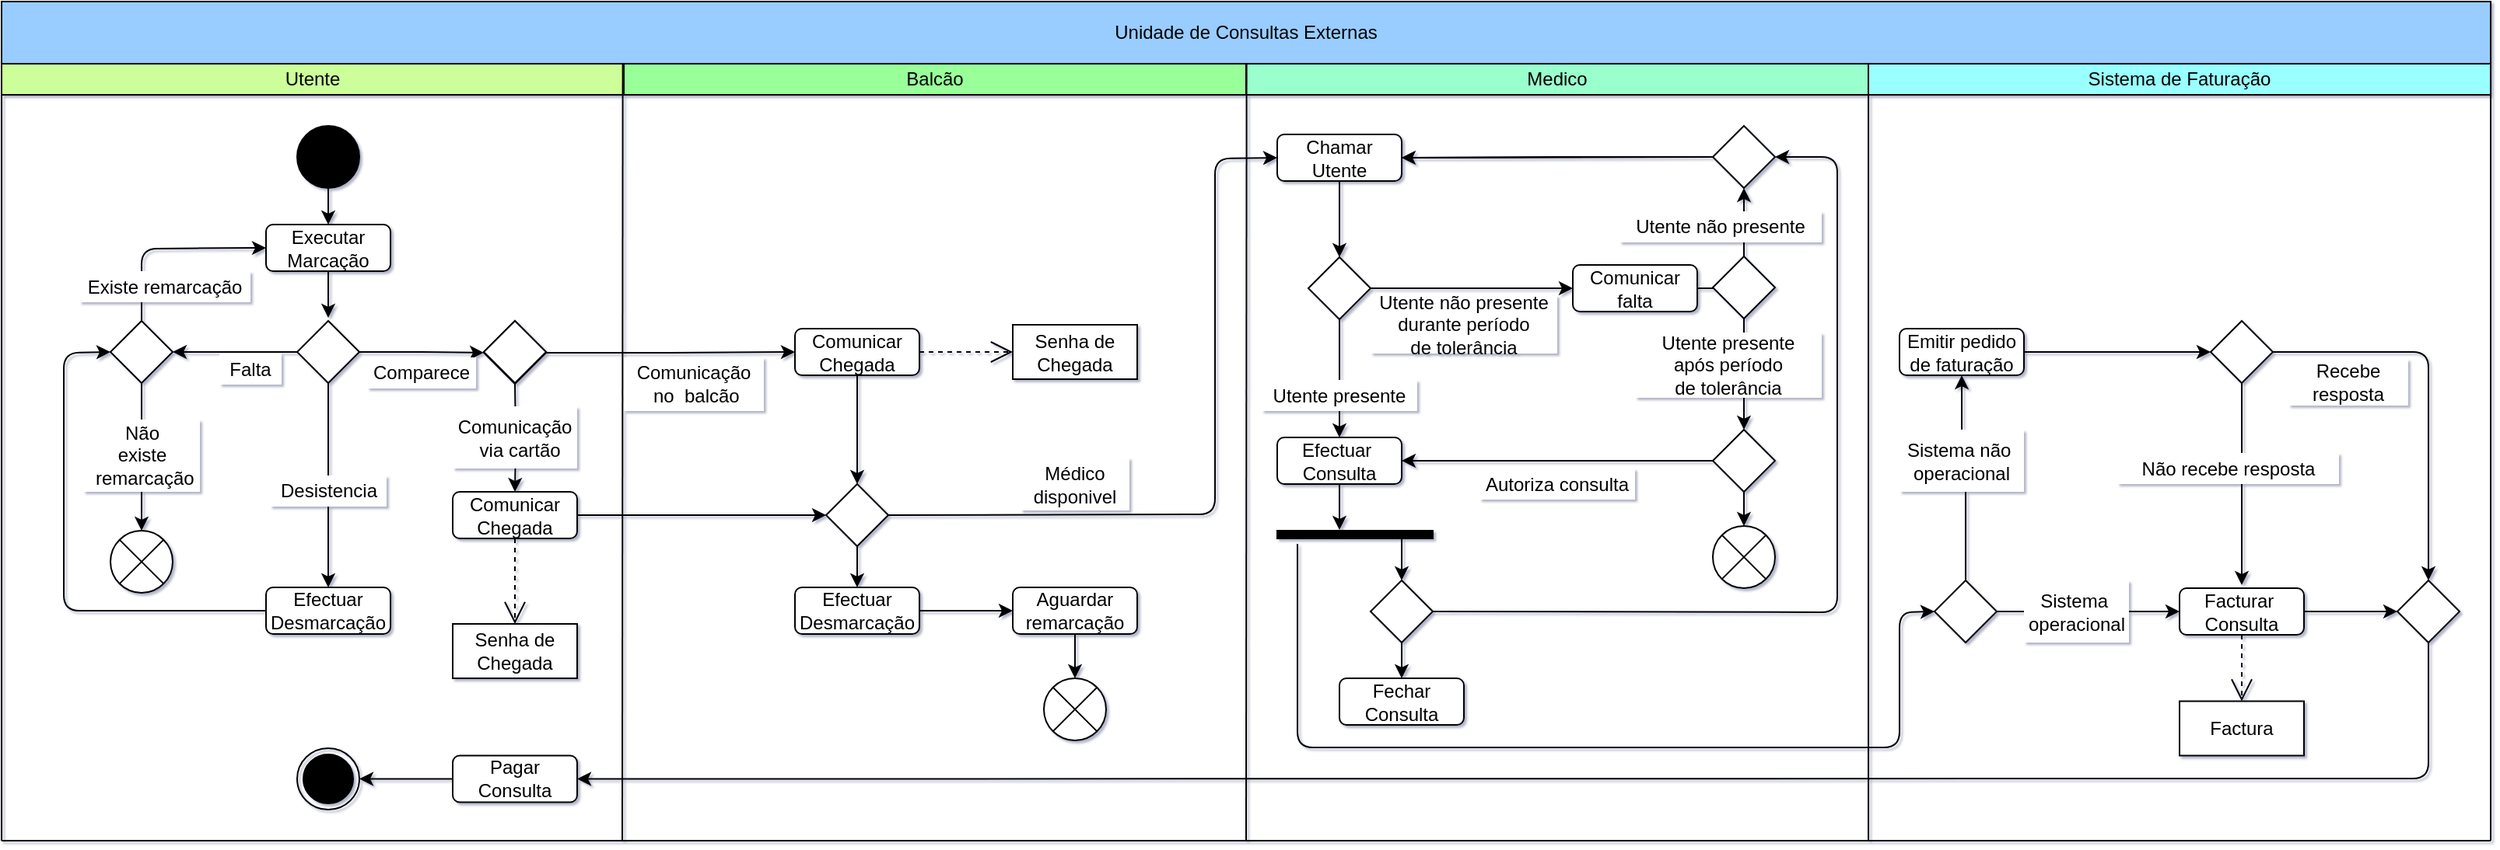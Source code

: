 <mxfile version="14.2.5" type="device"><diagram id="YFGlAYK9PAXo96AUDGe2" name="Page-1"><mxGraphModel dx="852" dy="368" grid="1" gridSize="10" guides="1" tooltips="1" connect="1" arrows="1" fold="1" page="1" pageScale="1" pageWidth="850" pageHeight="1100" background="none" math="0" shadow="1"><root><mxCell id="0"/><mxCell id="1" parent="0"/><mxCell id="7psXk7r1a1WP9reYpq1i-3" value="Utente" style="rounded=0;whiteSpace=wrap;html=1;fillColor=#CCFF99;" parent="1" vertex="1"><mxGeometry y="40" width="400" height="20" as="geometry"/></mxCell><mxCell id="7psXk7r1a1WP9reYpq1i-20" style="edgeStyle=orthogonalEdgeStyle;rounded=0;orthogonalLoop=1;jettySize=auto;html=1;exitX=0.75;exitY=0;exitDx=0;exitDy=0;entryX=0.278;entryY=1.317;entryDx=0;entryDy=0;entryPerimeter=0;" parent="1" source="7psXk7r1a1WP9reYpq1i-4" target="7psXk7r1a1WP9reYpq1i-12" edge="1"><mxGeometry relative="1" as="geometry"/></mxCell><mxCell id="7psXk7r1a1WP9reYpq1i-4" value="Balcão" style="rounded=0;whiteSpace=wrap;html=1;fillColor=#99FF99;" parent="1" vertex="1"><mxGeometry x="400" y="40" width="400" height="20" as="geometry"/></mxCell><mxCell id="7psXk7r1a1WP9reYpq1i-5" value="Medico" style="rounded=0;whiteSpace=wrap;html=1;fillColor=#99FFCC;" parent="1" vertex="1"><mxGeometry x="800" y="40" width="400" height="20" as="geometry"/></mxCell><mxCell id="7psXk7r1a1WP9reYpq1i-6" value="Sistema de Faturação" style="rounded=0;whiteSpace=wrap;html=1;fillColor=#99FFFF;" parent="1" vertex="1"><mxGeometry x="1200" y="40" width="400" height="20" as="geometry"/></mxCell><mxCell id="7psXk7r1a1WP9reYpq1i-8" value="" style="endArrow=none;html=1;entryX=0;entryY=1;entryDx=0;entryDy=0;" parent="1" edge="1"><mxGeometry width="50" height="50" relative="1" as="geometry"><mxPoint x="800" y="540" as="sourcePoint"/><mxPoint x="800.33" as="targetPoint"/></mxGeometry></mxCell><mxCell id="7psXk7r1a1WP9reYpq1i-9" value="" style="endArrow=none;html=1;entryX=0;entryY=1;entryDx=0;entryDy=0;" parent="1" edge="1"><mxGeometry width="50" height="50" relative="1" as="geometry"><mxPoint x="1200" y="540" as="sourcePoint"/><mxPoint x="1200.0" y="40" as="targetPoint"/></mxGeometry></mxCell><mxCell id="7psXk7r1a1WP9reYpq1i-10" value="" style="endArrow=none;html=1;entryX=0;entryY=1;entryDx=0;entryDy=0;" parent="1" edge="1"><mxGeometry width="50" height="50" relative="1" as="geometry"><mxPoint x="399" y="540" as="sourcePoint"/><mxPoint x="399.33" as="targetPoint"/></mxGeometry></mxCell><mxCell id="7psXk7r1a1WP9reYpq1i-14" value="" style="edgeStyle=orthogonalEdgeStyle;rounded=0;orthogonalLoop=1;jettySize=auto;html=1;" parent="1" source="7psXk7r1a1WP9reYpq1i-11" target="7psXk7r1a1WP9reYpq1i-13" edge="1"><mxGeometry relative="1" as="geometry"/></mxCell><mxCell id="7psXk7r1a1WP9reYpq1i-11" value="" style="ellipse;whiteSpace=wrap;html=1;aspect=fixed;fillColor=#000000;" parent="1" vertex="1"><mxGeometry x="190" y="80" width="40" height="40" as="geometry"/></mxCell><mxCell id="7psXk7r1a1WP9reYpq1i-12" value="Unidade de Consultas Externas" style="rounded=0;whiteSpace=wrap;html=1;fillColor=#99CCFF;" parent="1" vertex="1"><mxGeometry width="1600" height="40" as="geometry"/></mxCell><mxCell id="7psXk7r1a1WP9reYpq1i-17" value="" style="edgeStyle=orthogonalEdgeStyle;rounded=0;orthogonalLoop=1;jettySize=auto;html=1;" parent="1" source="7psXk7r1a1WP9reYpq1i-13" edge="1"><mxGeometry relative="1" as="geometry"><mxPoint x="210" y="203.5" as="targetPoint"/></mxGeometry></mxCell><mxCell id="7psXk7r1a1WP9reYpq1i-13" value="Executar&lt;br&gt;Marcação" style="rounded=1;whiteSpace=wrap;html=1;fillColor=#FFFFFF;" parent="1" vertex="1"><mxGeometry x="170" y="143.5" width="80" height="30" as="geometry"/></mxCell><mxCell id="7psXk7r1a1WP9reYpq1i-23" value="Falta" style="text;html=1;strokeColor=none;align=center;verticalAlign=middle;whiteSpace=wrap;rounded=0;fillColor=#ffffff;" parent="1" vertex="1"><mxGeometry x="140" y="226.5" width="40" height="20" as="geometry"/></mxCell><mxCell id="bw2T76rMl5xnwU-B3HPx-11" style="edgeStyle=orthogonalEdgeStyle;rounded=0;orthogonalLoop=1;jettySize=auto;html=1;" parent="1" target="bw2T76rMl5xnwU-B3HPx-8" edge="1"><mxGeometry relative="1" as="geometry"><mxPoint x="330" y="246" as="sourcePoint"/></mxGeometry></mxCell><mxCell id="i6Hd0tmlhIieTVs5hyZg-39" style="edgeStyle=orthogonalEdgeStyle;rounded=0;orthogonalLoop=1;jettySize=auto;html=1;entryX=0;entryY=0.5;entryDx=0;entryDy=0;" parent="1" source="QU0b9puTm_9dcZXzaJtI-25" target="bw2T76rMl5xnwU-B3HPx-7" edge="1"><mxGeometry relative="1" as="geometry"/></mxCell><mxCell id="QU0b9puTm_9dcZXzaJtI-35" style="edgeStyle=orthogonalEdgeStyle;rounded=0;orthogonalLoop=1;jettySize=auto;html=1;entryX=0.5;entryY=0;entryDx=0;entryDy=0;" parent="1" source="bw2T76rMl5xnwU-B3HPx-1" target="QU0b9puTm_9dcZXzaJtI-34" edge="1"><mxGeometry relative="1" as="geometry"/></mxCell><mxCell id="WntsYGZFU1OqalbPke3Q-11" style="edgeStyle=orthogonalEdgeStyle;rounded=0;orthogonalLoop=1;jettySize=auto;html=1;entryX=1;entryY=0.5;entryDx=0;entryDy=0;" parent="1" source="bw2T76rMl5xnwU-B3HPx-1" target="7psXk7r1a1WP9reYpq1i-18" edge="1"><mxGeometry relative="1" as="geometry"/></mxCell><mxCell id="bw2T76rMl5xnwU-B3HPx-1" value="" style="rhombus;whiteSpace=wrap;html=1;fillColor=#FFFFFF;" parent="1" vertex="1"><mxGeometry x="190" y="205.5" width="40" height="40" as="geometry"/></mxCell><mxCell id="i6Hd0tmlhIieTVs5hyZg-34" style="edgeStyle=orthogonalEdgeStyle;rounded=0;orthogonalLoop=1;jettySize=auto;html=1;entryX=0.5;entryY=0;entryDx=0;entryDy=0;" parent="1" source="bw2T76rMl5xnwU-B3HPx-7" target="bw2T76rMl5xnwU-B3HPx-24" edge="1"><mxGeometry relative="1" as="geometry"/></mxCell><mxCell id="bw2T76rMl5xnwU-B3HPx-7" value="Comunicar&lt;br&gt;Chegada" style="rounded=1;whiteSpace=wrap;html=1;fillColor=#FFFFFF;" parent="1" vertex="1"><mxGeometry x="510" y="210.5" width="80" height="30" as="geometry"/></mxCell><mxCell id="i6Hd0tmlhIieTVs5hyZg-33" style="edgeStyle=orthogonalEdgeStyle;rounded=0;orthogonalLoop=1;jettySize=auto;html=1;entryX=0;entryY=0.5;entryDx=0;entryDy=0;" parent="1" source="bw2T76rMl5xnwU-B3HPx-8" target="bw2T76rMl5xnwU-B3HPx-24" edge="1"><mxGeometry relative="1" as="geometry"/></mxCell><mxCell id="bw2T76rMl5xnwU-B3HPx-8" value="Comunicar&lt;br&gt;Chegada" style="rounded=1;whiteSpace=wrap;html=1;fillColor=#FFFFFF;" parent="1" vertex="1"><mxGeometry x="290" y="315.5" width="80" height="30" as="geometry"/></mxCell><mxCell id="bw2T76rMl5xnwU-B3HPx-18" value="Senha de&lt;br&gt;Chegada" style="rounded=0;whiteSpace=wrap;html=1;fillColor=#ffffff;" parent="1" vertex="1"><mxGeometry x="650" y="208" width="80" height="35" as="geometry"/></mxCell><mxCell id="bw2T76rMl5xnwU-B3HPx-19" value="Senha de&lt;br&gt;Chegada" style="rounded=0;whiteSpace=wrap;html=1;fillColor=#ffffff;" parent="1" vertex="1"><mxGeometry x="290" y="400.5" width="80" height="35" as="geometry"/></mxCell><mxCell id="bw2T76rMl5xnwU-B3HPx-22" value="" style="endArrow=open;dashed=1;endFill=0;endSize=12;html=1;exitX=1;exitY=0.5;exitDx=0;exitDy=0;entryX=0;entryY=0.5;entryDx=0;entryDy=0;" parent="1" source="bw2T76rMl5xnwU-B3HPx-7" target="bw2T76rMl5xnwU-B3HPx-18" edge="1"><mxGeometry width="160" relative="1" as="geometry"><mxPoint x="760" y="218" as="sourcePoint"/><mxPoint x="820" y="218" as="targetPoint"/></mxGeometry></mxCell><mxCell id="bw2T76rMl5xnwU-B3HPx-23" value="" style="endArrow=open;dashed=1;endFill=0;endSize=12;html=1;entryX=0.5;entryY=0;entryDx=0;entryDy=0;exitX=0.5;exitY=1;exitDx=0;exitDy=0;" parent="1" source="bw2T76rMl5xnwU-B3HPx-8" target="bw2T76rMl5xnwU-B3HPx-19" edge="1"><mxGeometry width="160" relative="1" as="geometry"><mxPoint x="329.33" y="366" as="sourcePoint"/><mxPoint x="330" y="426" as="targetPoint"/></mxGeometry></mxCell><mxCell id="Lz3ovv9bOEIOUKitzomn-1" style="edgeStyle=orthogonalEdgeStyle;rounded=0;orthogonalLoop=1;jettySize=auto;html=1;entryX=0.5;entryY=0;entryDx=0;entryDy=0;" parent="1" source="bw2T76rMl5xnwU-B3HPx-24" target="QU0b9puTm_9dcZXzaJtI-44" edge="1"><mxGeometry relative="1" as="geometry"/></mxCell><mxCell id="bw2T76rMl5xnwU-B3HPx-24" value="" style="rhombus;whiteSpace=wrap;html=1;fillColor=#FFFFFF;" parent="1" vertex="1"><mxGeometry x="530" y="310.5" width="40" height="40" as="geometry"/></mxCell><mxCell id="i6Hd0tmlhIieTVs5hyZg-29" style="edgeStyle=orthogonalEdgeStyle;rounded=0;orthogonalLoop=1;jettySize=auto;html=1;entryX=0.5;entryY=0;entryDx=0;entryDy=0;" parent="1" source="bw2T76rMl5xnwU-B3HPx-27" target="bw2T76rMl5xnwU-B3HPx-45" edge="1"><mxGeometry relative="1" as="geometry"/></mxCell><mxCell id="bw2T76rMl5xnwU-B3HPx-27" value="Chamar&lt;br&gt;Utente" style="rounded=1;whiteSpace=wrap;html=1;fillColor=#FFFFFF;" parent="1" vertex="1"><mxGeometry x="820" y="85.5" width="80" height="30" as="geometry"/></mxCell><mxCell id="i6Hd0tmlhIieTVs5hyZg-30" style="edgeStyle=orthogonalEdgeStyle;rounded=0;orthogonalLoop=1;jettySize=auto;html=1;entryX=0.5;entryY=0;entryDx=0;entryDy=0;" parent="1" source="bw2T76rMl5xnwU-B3HPx-29" target="bw2T76rMl5xnwU-B3HPx-35" edge="1"><mxGeometry relative="1" as="geometry"><mxPoint x="865" y="420.5" as="targetPoint"/></mxGeometry></mxCell><mxCell id="bw2T76rMl5xnwU-B3HPx-29" value="" style="rhombus;whiteSpace=wrap;html=1;fillColor=#FFFFFF;" parent="1" vertex="1"><mxGeometry x="880" y="372.5" width="40" height="40" as="geometry"/></mxCell><mxCell id="bw2T76rMl5xnwU-B3HPx-35" value="Fechar&lt;br&gt;Consulta" style="rounded=1;whiteSpace=wrap;html=1;fillColor=#FFFFFF;" parent="1" vertex="1"><mxGeometry x="860" y="435.5" width="80" height="30" as="geometry"/></mxCell><mxCell id="bw2T76rMl5xnwU-B3HPx-41" value="" style="endArrow=classic;html=1;entryX=1;entryY=0.5;entryDx=0;entryDy=0;" parent="1" source="i6Hd0tmlhIieTVs5hyZg-3" target="bw2T76rMl5xnwU-B3HPx-27" edge="1"><mxGeometry width="50" height="50" relative="1" as="geometry"><mxPoint x="1130" y="215" as="sourcePoint"/><mxPoint x="340" y="175" as="targetPoint"/><Array as="points"/></mxGeometry></mxCell><mxCell id="i6Hd0tmlhIieTVs5hyZg-6" style="edgeStyle=orthogonalEdgeStyle;rounded=0;orthogonalLoop=1;jettySize=auto;html=1;entryX=0.5;entryY=0;entryDx=0;entryDy=0;" parent="1" source="bw2T76rMl5xnwU-B3HPx-45" target="i6Hd0tmlhIieTVs5hyZg-1" edge="1"><mxGeometry relative="1" as="geometry"/></mxCell><mxCell id="i6Hd0tmlhIieTVs5hyZg-36" style="edgeStyle=orthogonalEdgeStyle;rounded=0;orthogonalLoop=1;jettySize=auto;html=1;entryX=0;entryY=0.5;entryDx=0;entryDy=0;" parent="1" source="bw2T76rMl5xnwU-B3HPx-45" target="bw2T76rMl5xnwU-B3HPx-62" edge="1"><mxGeometry relative="1" as="geometry"/></mxCell><mxCell id="bw2T76rMl5xnwU-B3HPx-45" value="" style="rhombus;whiteSpace=wrap;html=1;fillColor=#FFFFFF;" parent="1" vertex="1"><mxGeometry x="840" y="164.5" width="40" height="40" as="geometry"/></mxCell><mxCell id="bw2T76rMl5xnwU-B3HPx-61" value="Utente não presente&lt;br&gt;durante período&lt;br&gt;de tolerância" style="text;html=1;strokeColor=none;align=center;verticalAlign=middle;whiteSpace=wrap;rounded=0;fillColor=#ffffff;" parent="1" vertex="1"><mxGeometry x="880" y="189" width="120" height="37.5" as="geometry"/></mxCell><mxCell id="bw2T76rMl5xnwU-B3HPx-67" style="edgeStyle=orthogonalEdgeStyle;rounded=0;orthogonalLoop=1;jettySize=auto;html=1;entryX=1;entryY=0.5;entryDx=0;entryDy=0;endArrow=open;endFill=0;" parent="1" source="i6Hd0tmlhIieTVs5hyZg-3" target="bw2T76rMl5xnwU-B3HPx-27" edge="1"><mxGeometry relative="1" as="geometry"><Array as="points"/></mxGeometry></mxCell><mxCell id="i6Hd0tmlhIieTVs5hyZg-22" style="edgeStyle=orthogonalEdgeStyle;rounded=0;orthogonalLoop=1;jettySize=auto;html=1;entryX=0;entryY=0.5;entryDx=0;entryDy=0;" parent="1" source="bw2T76rMl5xnwU-B3HPx-62" target="i6Hd0tmlhIieTVs5hyZg-21" edge="1"><mxGeometry relative="1" as="geometry"/></mxCell><mxCell id="bw2T76rMl5xnwU-B3HPx-62" value="Comunicar&lt;br&gt;falta" style="rounded=1;whiteSpace=wrap;html=1;fillColor=#FFFFFF;" parent="1" vertex="1"><mxGeometry x="1010" y="169.5" width="80" height="30" as="geometry"/></mxCell><mxCell id="bw2T76rMl5xnwU-B3HPx-48" value="Utente presente" style="text;html=1;strokeColor=none;align=center;verticalAlign=middle;whiteSpace=wrap;rounded=0;fillColor=#ffffff;" parent="1" vertex="1"><mxGeometry x="810" y="243.5" width="100" height="20" as="geometry"/></mxCell><mxCell id="i6Hd0tmlhIieTVs5hyZg-31" style="edgeStyle=orthogonalEdgeStyle;rounded=0;orthogonalLoop=1;jettySize=auto;html=1;entryX=0.4;entryY=-0.1;entryDx=0;entryDy=0;entryPerimeter=0;" parent="1" source="i6Hd0tmlhIieTVs5hyZg-1" target="QU0b9puTm_9dcZXzaJtI-67" edge="1"><mxGeometry relative="1" as="geometry"><mxPoint x="860" y="327.5" as="targetPoint"/></mxGeometry></mxCell><mxCell id="i6Hd0tmlhIieTVs5hyZg-1" value="Efectuar&amp;nbsp;&lt;br&gt;Consulta" style="rounded=1;whiteSpace=wrap;html=1;fillColor=#FFFFFF;" parent="1" vertex="1"><mxGeometry x="820" y="280.5" width="80" height="30" as="geometry"/></mxCell><mxCell id="i6Hd0tmlhIieTVs5hyZg-3" value="" style="rhombus;whiteSpace=wrap;html=1;fillColor=#FFFFFF;" parent="1" vertex="1"><mxGeometry x="1100" y="80" width="40" height="40" as="geometry"/></mxCell><mxCell id="i6Hd0tmlhIieTVs5hyZg-23" style="edgeStyle=orthogonalEdgeStyle;rounded=0;orthogonalLoop=1;jettySize=auto;html=1;entryX=0.5;entryY=1;entryDx=0;entryDy=0;" parent="1" source="i6Hd0tmlhIieTVs5hyZg-21" target="i6Hd0tmlhIieTVs5hyZg-3" edge="1"><mxGeometry relative="1" as="geometry"/></mxCell><mxCell id="QU0b9puTm_9dcZXzaJtI-82" style="edgeStyle=orthogonalEdgeStyle;rounded=1;orthogonalLoop=1;jettySize=auto;html=1;shadow=0;strokeColor=#000000;" parent="1" source="i6Hd0tmlhIieTVs5hyZg-21" target="QU0b9puTm_9dcZXzaJtI-81" edge="1"><mxGeometry relative="1" as="geometry"/></mxCell><mxCell id="i6Hd0tmlhIieTVs5hyZg-21" value="" style="rhombus;whiteSpace=wrap;html=1;fillColor=#FFFFFF;" parent="1" vertex="1"><mxGeometry x="1100" y="164" width="40" height="40" as="geometry"/></mxCell><mxCell id="i6Hd0tmlhIieTVs5hyZg-26" value="Utente&amp;nbsp;presente&lt;br&gt;após período&lt;br&gt;de tolerância" style="text;html=1;strokeColor=none;align=center;verticalAlign=middle;whiteSpace=wrap;rounded=0;fillColor=#ffffff;" parent="1" vertex="1"><mxGeometry x="1050" y="213" width="120" height="42" as="geometry"/></mxCell><mxCell id="i6Hd0tmlhIieTVs5hyZg-28" value="Utente não presente" style="text;html=1;strokeColor=none;align=center;verticalAlign=middle;whiteSpace=wrap;rounded=0;fillColor=#ffffff;" parent="1" vertex="1"><mxGeometry x="1040" y="135" width="130" height="20" as="geometry"/></mxCell><mxCell id="bw2T76rMl5xnwU-B3HPx-12" value="Comunicação&lt;br&gt;&amp;nbsp;no&amp;nbsp; balcão" style="text;html=1;strokeColor=none;align=center;verticalAlign=middle;whiteSpace=wrap;rounded=0;fillColor=#ffffff;" parent="1" vertex="1"><mxGeometry x="400" y="229" width="90" height="34.5" as="geometry"/></mxCell><mxCell id="i6Hd0tmlhIieTVs5hyZg-41" value="" style="endArrow=none;html=1;entryX=0;entryY=1;entryDx=0;entryDy=0;" parent="1" edge="1"><mxGeometry width="50" height="50" relative="1" as="geometry"><mxPoint x="1600" y="540" as="sourcePoint"/><mxPoint x="1600" y="60" as="targetPoint"/></mxGeometry></mxCell><mxCell id="i6Hd0tmlhIieTVs5hyZg-45" style="edgeStyle=orthogonalEdgeStyle;rounded=0;orthogonalLoop=1;jettySize=auto;html=1;entryX=0;entryY=0.5;entryDx=0;entryDy=0;" parent="1" source="i6Hd0tmlhIieTVs5hyZg-42" target="i6Hd0tmlhIieTVs5hyZg-44" edge="1"><mxGeometry relative="1" as="geometry"><mxPoint x="1460" y="415.5" as="targetPoint"/></mxGeometry></mxCell><mxCell id="QU0b9puTm_9dcZXzaJtI-76" style="edgeStyle=orthogonalEdgeStyle;rounded=1;orthogonalLoop=1;jettySize=auto;html=1;entryX=0.5;entryY=1;entryDx=0;entryDy=0;shadow=0;strokeColor=#000000;" parent="1" source="i6Hd0tmlhIieTVs5hyZg-42" target="QU0b9puTm_9dcZXzaJtI-2" edge="1"><mxGeometry relative="1" as="geometry"/></mxCell><mxCell id="i6Hd0tmlhIieTVs5hyZg-42" value="" style="rhombus;whiteSpace=wrap;html=1;fillColor=#FFFFFF;" parent="1" vertex="1"><mxGeometry x="1242.5" y="372.5" width="40" height="40" as="geometry"/></mxCell><mxCell id="QU0b9puTm_9dcZXzaJtI-80" style="edgeStyle=orthogonalEdgeStyle;rounded=1;orthogonalLoop=1;jettySize=auto;html=1;entryX=0;entryY=0.5;entryDx=0;entryDy=0;shadow=0;strokeColor=#000000;" parent="1" source="i6Hd0tmlhIieTVs5hyZg-44" target="QU0b9puTm_9dcZXzaJtI-74" edge="1"><mxGeometry relative="1" as="geometry"/></mxCell><mxCell id="i6Hd0tmlhIieTVs5hyZg-44" value="Facturar&amp;nbsp;&lt;br&gt;Consulta" style="rounded=1;whiteSpace=wrap;html=1;fillColor=#FFFFFF;" parent="1" vertex="1"><mxGeometry x="1400" y="377.5" width="80" height="30" as="geometry"/></mxCell><mxCell id="QU0b9puTm_9dcZXzaJtI-72" style="edgeStyle=orthogonalEdgeStyle;rounded=1;orthogonalLoop=1;jettySize=auto;html=1;entryX=0;entryY=0.5;entryDx=0;entryDy=0;shadow=0;strokeColor=#000000;" parent="1" source="QU0b9puTm_9dcZXzaJtI-2" target="QU0b9puTm_9dcZXzaJtI-7" edge="1"><mxGeometry relative="1" as="geometry"/></mxCell><mxCell id="QU0b9puTm_9dcZXzaJtI-2" value="Emitir pedido&lt;br&gt;de faturação" style="rounded=1;whiteSpace=wrap;html=1;fillColor=#FFFFFF;" parent="1" vertex="1"><mxGeometry x="1220" y="210.5" width="80" height="30" as="geometry"/></mxCell><mxCell id="QU0b9puTm_9dcZXzaJtI-4" value="Sistema não&amp;nbsp;&lt;br&gt;operacional" style="text;html=1;strokeColor=none;align=center;verticalAlign=middle;whiteSpace=wrap;rounded=0;fillColor=#ffffff;" parent="1" vertex="1"><mxGeometry x="1220" y="275.5" width="80" height="40" as="geometry"/></mxCell><mxCell id="QU0b9puTm_9dcZXzaJtI-73" style="edgeStyle=orthogonalEdgeStyle;rounded=1;orthogonalLoop=1;jettySize=auto;html=1;shadow=0;strokeColor=#000000;" parent="1" source="QU0b9puTm_9dcZXzaJtI-7" edge="1"><mxGeometry relative="1" as="geometry"><mxPoint x="1440" y="375.5" as="targetPoint"/></mxGeometry></mxCell><mxCell id="QU0b9puTm_9dcZXzaJtI-7" value="" style="rhombus;whiteSpace=wrap;html=1;fillColor=#FFFFFF;" parent="1" vertex="1"><mxGeometry x="1420" y="205.5" width="40" height="40" as="geometry"/></mxCell><mxCell id="QU0b9puTm_9dcZXzaJtI-10" value="" style="ellipse;html=1;shape=endState;fillColor=#000000;" parent="1" vertex="1"><mxGeometry x="190" y="480.5" width="40" height="39.5" as="geometry"/></mxCell><mxCell id="QU0b9puTm_9dcZXzaJtI-12" value="Recebe &lt;br&gt;resposta" style="text;html=1;strokeColor=none;align=center;verticalAlign=middle;whiteSpace=wrap;rounded=0;fillColor=#ffffff;" parent="1" vertex="1"><mxGeometry x="1470" y="230" width="77" height="30" as="geometry"/></mxCell><mxCell id="QU0b9puTm_9dcZXzaJtI-13" value="Não recebe resposta" style="text;html=1;strokeColor=none;align=center;verticalAlign=middle;whiteSpace=wrap;rounded=0;fillColor=#ffffff;" parent="1" vertex="1"><mxGeometry x="1360" y="290.5" width="142.5" height="20" as="geometry"/></mxCell><mxCell id="QU0b9puTm_9dcZXzaJtI-25" value="" style="rhombus;whiteSpace=wrap;html=1;fillColor=#FFFFFF;" parent="1" vertex="1"><mxGeometry x="310" y="206" width="40" height="40" as="geometry"/></mxCell><mxCell id="QU0b9puTm_9dcZXzaJtI-26" style="edgeStyle=orthogonalEdgeStyle;rounded=0;orthogonalLoop=1;jettySize=auto;html=1;entryX=0;entryY=0.5;entryDx=0;entryDy=0;" parent="1" source="bw2T76rMl5xnwU-B3HPx-1" target="QU0b9puTm_9dcZXzaJtI-25" edge="1"><mxGeometry relative="1" as="geometry"><mxPoint x="140" y="225.5" as="sourcePoint"/><mxPoint x="620" y="225.5" as="targetPoint"/></mxGeometry></mxCell><mxCell id="QU0b9puTm_9dcZXzaJtI-27" value="" style="rhombus;whiteSpace=wrap;html=1;fillColor=#FFFFFF;" parent="1" vertex="1"><mxGeometry x="310" y="205.5" width="40" height="40" as="geometry"/></mxCell><mxCell id="QU0b9puTm_9dcZXzaJtI-28" value="Comunicação&lt;br&gt;&amp;nbsp; via cartão" style="text;html=1;strokeColor=none;align=center;verticalAlign=middle;whiteSpace=wrap;rounded=0;fillColor=#ffffff;" parent="1" vertex="1"><mxGeometry x="290" y="260.5" width="80" height="40" as="geometry"/></mxCell><mxCell id="QU0b9puTm_9dcZXzaJtI-30" value="" style="rhombus;whiteSpace=wrap;html=1;fillColor=#FFFFFF;" parent="1" vertex="1"><mxGeometry x="310" y="205.5" width="40" height="40" as="geometry"/></mxCell><mxCell id="QU0b9puTm_9dcZXzaJtI-33" value="Comparece" style="text;html=1;strokeColor=none;align=center;verticalAlign=middle;whiteSpace=wrap;rounded=0;fillColor=#ffffff;" parent="1" vertex="1"><mxGeometry x="235" y="229" width="70" height="20" as="geometry"/></mxCell><mxCell id="QU0b9puTm_9dcZXzaJtI-34" value="Efectuar&lt;br&gt;Desmarcação" style="rounded=1;whiteSpace=wrap;html=1;fillColor=#FFFFFF;" parent="1" vertex="1"><mxGeometry x="170" y="377" width="80" height="30" as="geometry"/></mxCell><mxCell id="QU0b9puTm_9dcZXzaJtI-36" value="Desistencia" style="text;html=1;strokeColor=none;align=center;verticalAlign=middle;whiteSpace=wrap;rounded=0;fillColor=#ffffff;" parent="1" vertex="1"><mxGeometry x="172.5" y="305" width="75" height="20" as="geometry"/></mxCell><mxCell id="QU0b9puTm_9dcZXzaJtI-41" value="" style="endArrow=classic;html=1;exitX=0;exitY=0.5;exitDx=0;exitDy=0;entryX=0;entryY=0.5;entryDx=0;entryDy=0;" parent="1" source="QU0b9puTm_9dcZXzaJtI-34" target="7psXk7r1a1WP9reYpq1i-18" edge="1"><mxGeometry width="50" height="50" relative="1" as="geometry"><mxPoint x="200" y="470" as="sourcePoint"/><mxPoint x="-140" y="380" as="targetPoint"/><Array as="points"><mxPoint x="40" y="392"/><mxPoint x="40" y="226"/></Array></mxGeometry></mxCell><mxCell id="WntsYGZFU1OqalbPke3Q-14" style="edgeStyle=orthogonalEdgeStyle;rounded=0;orthogonalLoop=1;jettySize=auto;html=1;entryX=0;entryY=0.5;entryDx=0;entryDy=0;" parent="1" source="QU0b9puTm_9dcZXzaJtI-44" target="QU0b9puTm_9dcZXzaJtI-50" edge="1"><mxGeometry relative="1" as="geometry"/></mxCell><mxCell id="QU0b9puTm_9dcZXzaJtI-44" value="Efectuar&lt;br&gt;Desmarcação" style="rounded=1;whiteSpace=wrap;html=1;fillColor=#FFFFFF;" parent="1" vertex="1"><mxGeometry x="510" y="377" width="80" height="30" as="geometry"/></mxCell><mxCell id="WntsYGZFU1OqalbPke3Q-17" style="edgeStyle=orthogonalEdgeStyle;rounded=0;orthogonalLoop=1;jettySize=auto;html=1;" parent="1" source="QU0b9puTm_9dcZXzaJtI-50" target="QU0b9puTm_9dcZXzaJtI-55" edge="1"><mxGeometry relative="1" as="geometry"/></mxCell><mxCell id="QU0b9puTm_9dcZXzaJtI-50" value="Aguardar&lt;br&gt;remarcação" style="rounded=1;whiteSpace=wrap;html=1;fillColor=#FFFFFF;" parent="1" vertex="1"><mxGeometry x="650" y="377" width="80" height="30" as="geometry"/></mxCell><mxCell id="QU0b9puTm_9dcZXzaJtI-55" value="&lt;span style=&quot;color: rgba(0 , 0 , 0 , 0) ; font-family: monospace ; font-size: 0px&quot;&gt;%3CmxGraphModel%3E%3Croot%3E%3CmxCell%20id%3D%220%22%2F%3E%3CmxCell%20id%3D%221%22%20parent%3D%220%22%2F%3E%3CmxCell%20id%3D%222%22%20value%3D%22Efectuar%20consulta%22%20style%3D%22text%3Bhtml%3D1%3BstrokeColor%3Dnone%3Balign%3Dcenter%3BverticalAlign%3Dmiddle%3BwhiteSpace%3Dwrap%3Brounded%3D0%3BfillColor%3D%23ffffff%3B%22%20vertex%3D%221%22%20parent%3D%221%22%3E%3CmxGeometry%20x%3D%221390%22%20y%3D%22560%22%20width%3D%22100%22%20height%3D%2220%22%20as%3D%22geometry%22%2F%3E%3C%2FmxCell%3E%3C%2Froot%3E%3C%2FmxGraphModel%3E&lt;/span&gt;" style="shape=sumEllipse;perimeter=ellipsePerimeter;whiteSpace=wrap;html=1;backgroundOutline=1;fillColor=#FFFFFF;" parent="1" vertex="1"><mxGeometry x="670" y="435.5" width="40" height="40" as="geometry"/></mxCell><mxCell id="QU0b9puTm_9dcZXzaJtI-57" value="" style="endArrow=none;html=1;" parent="1" edge="1"><mxGeometry width="50" height="50" relative="1" as="geometry"><mxPoint y="540" as="sourcePoint"/><mxPoint x="1600" y="540" as="targetPoint"/></mxGeometry></mxCell><mxCell id="QU0b9puTm_9dcZXzaJtI-67" value="" style="rounded=0;whiteSpace=wrap;html=1;strokeColor=#000000;fillColor=#000000;" parent="1" vertex="1"><mxGeometry x="820" y="340.5" width="100" height="5" as="geometry"/></mxCell><mxCell id="QU0b9puTm_9dcZXzaJtI-69" value="" style="endArrow=classic;html=1;shadow=0;strokeColor=#000000;entryX=0.5;entryY=0;entryDx=0;entryDy=0;" parent="1" target="bw2T76rMl5xnwU-B3HPx-29" edge="1"><mxGeometry width="50" height="50" relative="1" as="geometry"><mxPoint x="900" y="350" as="sourcePoint"/><mxPoint x="1070" y="412.5" as="targetPoint"/><Array as="points"><mxPoint x="900" y="342.5"/></Array></mxGeometry></mxCell><mxCell id="QU0b9puTm_9dcZXzaJtI-70" value="" style="endArrow=classic;html=1;shadow=0;strokeColor=#000000;entryX=0;entryY=0.5;entryDx=0;entryDy=0;" parent="1" target="i6Hd0tmlhIieTVs5hyZg-42" edge="1"><mxGeometry width="50" height="50" relative="1" as="geometry"><mxPoint x="833" y="349" as="sourcePoint"/><mxPoint x="1480" y="565.5" as="targetPoint"/><Array as="points"><mxPoint x="833" y="480"/><mxPoint x="1220" y="480"/><mxPoint x="1220" y="393"/></Array></mxGeometry></mxCell><mxCell id="QU0b9puTm_9dcZXzaJtI-74" value="" style="rhombus;whiteSpace=wrap;html=1;fillColor=#FFFFFF;" parent="1" vertex="1"><mxGeometry x="1540" y="372.5" width="40" height="40" as="geometry"/></mxCell><mxCell id="QU0b9puTm_9dcZXzaJtI-75" value="" style="endArrow=classic;html=1;shadow=0;strokeColor=#000000;exitX=1;exitY=0.5;exitDx=0;exitDy=0;entryX=0.5;entryY=0;entryDx=0;entryDy=0;" parent="1" source="QU0b9puTm_9dcZXzaJtI-7" target="QU0b9puTm_9dcZXzaJtI-74" edge="1"><mxGeometry width="50" height="50" relative="1" as="geometry"><mxPoint x="1390" y="425.5" as="sourcePoint"/><mxPoint x="1560" y="245.5" as="targetPoint"/><Array as="points"><mxPoint x="1560" y="225.5"/></Array></mxGeometry></mxCell><mxCell id="WntsYGZFU1OqalbPke3Q-3" value="" style="edgeStyle=orthogonalEdgeStyle;rounded=0;orthogonalLoop=1;jettySize=auto;html=1;" parent="1" source="QU0b9puTm_9dcZXzaJtI-77" target="QU0b9puTm_9dcZXzaJtI-10" edge="1"><mxGeometry relative="1" as="geometry"/></mxCell><mxCell id="QU0b9puTm_9dcZXzaJtI-77" value="Pagar&lt;br&gt;Consulta" style="rounded=1;whiteSpace=wrap;html=1;fillColor=#FFFFFF;" parent="1" vertex="1"><mxGeometry x="290" y="485.25" width="80" height="30" as="geometry"/></mxCell><mxCell id="QU0b9puTm_9dcZXzaJtI-79" value="" style="endArrow=classic;html=1;shadow=0;strokeColor=#000000;entryX=1;entryY=0.5;entryDx=0;entryDy=0;exitX=0.5;exitY=1;exitDx=0;exitDy=0;" parent="1" source="QU0b9puTm_9dcZXzaJtI-74" target="QU0b9puTm_9dcZXzaJtI-77" edge="1"><mxGeometry width="50" height="50" relative="1" as="geometry"><mxPoint x="2004" y="860" as="sourcePoint"/><mxPoint x="480" y="780" as="targetPoint"/><Array as="points"><mxPoint x="1560" y="500"/></Array></mxGeometry></mxCell><mxCell id="QU0b9puTm_9dcZXzaJtI-83" style="edgeStyle=orthogonalEdgeStyle;rounded=1;orthogonalLoop=1;jettySize=auto;html=1;entryX=1;entryY=0.5;entryDx=0;entryDy=0;shadow=0;strokeColor=#000000;" parent="1" source="QU0b9puTm_9dcZXzaJtI-81" target="i6Hd0tmlhIieTVs5hyZg-1" edge="1"><mxGeometry relative="1" as="geometry"/></mxCell><mxCell id="WntsYGZFU1OqalbPke3Q-18" style="edgeStyle=orthogonalEdgeStyle;rounded=0;orthogonalLoop=1;jettySize=auto;html=1;entryX=0.5;entryY=0;entryDx=0;entryDy=0;strokeColor=#000000;" parent="1" source="QU0b9puTm_9dcZXzaJtI-81" target="QU0b9puTm_9dcZXzaJtI-85" edge="1"><mxGeometry relative="1" as="geometry"/></mxCell><mxCell id="QU0b9puTm_9dcZXzaJtI-81" value="" style="rhombus;whiteSpace=wrap;html=1;fillColor=#FFFFFF;" parent="1" vertex="1"><mxGeometry x="1100" y="275.5" width="40" height="40" as="geometry"/></mxCell><mxCell id="QU0b9puTm_9dcZXzaJtI-84" value="Autoriza consulta" style="text;html=1;strokeColor=none;align=center;verticalAlign=middle;whiteSpace=wrap;rounded=0;fillColor=#ffffff;" parent="1" vertex="1"><mxGeometry x="950" y="300.5" width="100" height="20" as="geometry"/></mxCell><mxCell id="QU0b9puTm_9dcZXzaJtI-85" value="&lt;span style=&quot;color: rgba(0 , 0 , 0 , 0) ; font-family: monospace ; font-size: 0px&quot;&gt;%3CmxGraphModel%3E%3Croot%3E%3CmxCell%20id%3D%220%22%2F%3E%3CmxCell%20id%3D%221%22%20parent%3D%220%22%2F%3E%3CmxCell%20id%3D%222%22%20value%3D%22Efectuar%20consulta%22%20style%3D%22text%3Bhtml%3D1%3BstrokeColor%3Dnone%3Balign%3Dcenter%3BverticalAlign%3Dmiddle%3BwhiteSpace%3Dwrap%3Brounded%3D0%3BfillColor%3D%23ffffff%3B%22%20vertex%3D%221%22%20parent%3D%221%22%3E%3CmxGeometry%20x%3D%221390%22%20y%3D%22560%22%20width%3D%22100%22%20height%3D%2220%22%20as%3D%22geometry%22%2F%3E%3C%2FmxCell%3E%3C%2Froot%3E%3C%2FmxGraphModel%3E&lt;/span&gt;" style="shape=sumEllipse;perimeter=ellipsePerimeter;whiteSpace=wrap;html=1;backgroundOutline=1;fillColor=#FFFFFF;" parent="1" vertex="1"><mxGeometry x="1100" y="337.5" width="40" height="40" as="geometry"/></mxCell><mxCell id="QU0b9puTm_9dcZXzaJtI-89" value="" style="endArrow=none;html=1;shadow=0;strokeColor=#000000;entryX=0;entryY=1;entryDx=0;entryDy=0;" parent="1" target="7psXk7r1a1WP9reYpq1i-3" edge="1"><mxGeometry width="50" height="50" relative="1" as="geometry"><mxPoint y="540" as="sourcePoint"/><mxPoint x="80" y="120" as="targetPoint"/><Array as="points"><mxPoint y="300"/></Array></mxGeometry></mxCell><mxCell id="Lz3ovv9bOEIOUKitzomn-3" value="Médico &lt;br&gt;disponivel" style="text;html=1;strokeColor=none;align=center;verticalAlign=middle;whiteSpace=wrap;rounded=0;fillColor=#ffffff;" parent="1" vertex="1"><mxGeometry x="655" y="293.5" width="70" height="34" as="geometry"/></mxCell><mxCell id="QU0b9puTm_9dcZXzaJtI-21" value="Factura" style="rounded=0;whiteSpace=wrap;html=1;fillColor=#ffffff;" parent="1" vertex="1"><mxGeometry x="1400" y="450.25" width="80" height="35" as="geometry"/></mxCell><mxCell id="WntsYGZFU1OqalbPke3Q-1" value="" style="endArrow=open;dashed=1;endFill=0;endSize=12;html=1;exitX=0.5;exitY=1;exitDx=0;exitDy=0;" parent="1" source="i6Hd0tmlhIieTVs5hyZg-44" target="QU0b9puTm_9dcZXzaJtI-21" edge="1"><mxGeometry width="160" relative="1" as="geometry"><mxPoint x="1440" y="405.5" as="sourcePoint"/><mxPoint x="1440" y="475.5" as="targetPoint"/></mxGeometry></mxCell><mxCell id="WntsYGZFU1OqalbPke3Q-7" value="" style="endArrow=classic;html=1;exitX=1;exitY=0.5;exitDx=0;exitDy=0;entryX=0;entryY=0.5;entryDx=0;entryDy=0;" parent="1" source="bw2T76rMl5xnwU-B3HPx-24" target="bw2T76rMl5xnwU-B3HPx-27" edge="1"><mxGeometry width="50" height="50" relative="1" as="geometry"><mxPoint x="670" y="340" as="sourcePoint"/><mxPoint x="720" y="290" as="targetPoint"/><Array as="points"><mxPoint x="780" y="330"/><mxPoint x="780" y="101"/></Array></mxGeometry></mxCell><mxCell id="WntsYGZFU1OqalbPke3Q-16" value="" style="endArrow=classic;html=1;exitX=0.5;exitY=0;exitDx=0;exitDy=0;entryX=0;entryY=0.5;entryDx=0;entryDy=0;" parent="1" source="7psXk7r1a1WP9reYpq1i-18" target="7psXk7r1a1WP9reYpq1i-13" edge="1"><mxGeometry width="50" height="50" relative="1" as="geometry"><mxPoint x="40" y="250" as="sourcePoint"/><mxPoint x="90" y="200" as="targetPoint"/><Array as="points"><mxPoint x="90" y="159"/></Array></mxGeometry></mxCell><mxCell id="7psXk7r1a1WP9reYpq1i-30" style="edgeStyle=orthogonalEdgeStyle;rounded=0;orthogonalLoop=1;jettySize=auto;html=1;entryX=0.5;entryY=0;entryDx=0;entryDy=0;" parent="1" source="7psXk7r1a1WP9reYpq1i-18" target="7psXk7r1a1WP9reYpq1i-28" edge="1"><mxGeometry relative="1" as="geometry"/></mxCell><mxCell id="7psXk7r1a1WP9reYpq1i-18" value="" style="rhombus;whiteSpace=wrap;html=1;fillColor=#FFFFFF;" parent="1" vertex="1"><mxGeometry x="70" y="205.5" width="40" height="40" as="geometry"/></mxCell><mxCell id="7psXk7r1a1WP9reYpq1i-27" value="Existe&amp;nbsp;remarcação" style="text;html=1;strokeColor=none;align=center;verticalAlign=middle;whiteSpace=wrap;rounded=0;fillColor=#ffffff;" parent="1" vertex="1"><mxGeometry x="50" y="173.5" width="110" height="20" as="geometry"/></mxCell><mxCell id="7psXk7r1a1WP9reYpq1i-28" value="&lt;span style=&quot;color: rgba(0 , 0 , 0 , 0) ; font-family: monospace ; font-size: 0px&quot;&gt;%3CmxGraphModel%3E%3Croot%3E%3CmxCell%20id%3D%220%22%2F%3E%3CmxCell%20id%3D%221%22%20parent%3D%220%22%2F%3E%3CmxCell%20id%3D%222%22%20value%3D%22Efectuar%20consulta%22%20style%3D%22text%3Bhtml%3D1%3BstrokeColor%3Dnone%3Balign%3Dcenter%3BverticalAlign%3Dmiddle%3BwhiteSpace%3Dwrap%3Brounded%3D0%3BfillColor%3D%23ffffff%3B%22%20vertex%3D%221%22%20parent%3D%221%22%3E%3CmxGeometry%20x%3D%221390%22%20y%3D%22560%22%20width%3D%22100%22%20height%3D%2220%22%20as%3D%22geometry%22%2F%3E%3C%2FmxCell%3E%3C%2Froot%3E%3C%2FmxGraphModel%3E&lt;/span&gt;" style="shape=sumEllipse;perimeter=ellipsePerimeter;whiteSpace=wrap;html=1;backgroundOutline=1;fillColor=#FFFFFF;" parent="1" vertex="1"><mxGeometry x="70" y="340.5" width="40" height="40" as="geometry"/></mxCell><mxCell id="WntsYGZFU1OqalbPke3Q-19" value="" style="endArrow=classic;html=1;strokeColor=#000000;exitX=1;exitY=0.5;exitDx=0;exitDy=0;entryX=1;entryY=0.5;entryDx=0;entryDy=0;" parent="1" source="bw2T76rMl5xnwU-B3HPx-29" target="i6Hd0tmlhIieTVs5hyZg-3" edge="1"><mxGeometry width="50" height="50" relative="1" as="geometry"><mxPoint x="840" y="280" as="sourcePoint"/><mxPoint x="890" y="230" as="targetPoint"/><Array as="points"><mxPoint x="1180" y="393"/><mxPoint x="1180" y="100"/></Array></mxGeometry></mxCell><mxCell id="WntsYGZFU1OqalbPke3Q-23" value="Sistema&amp;nbsp;&lt;br&gt;operacional" style="text;html=1;strokeColor=none;align=center;verticalAlign=middle;whiteSpace=wrap;rounded=0;fillColor=#ffffff;" parent="1" vertex="1"><mxGeometry x="1300" y="372.5" width="67.5" height="40" as="geometry"/></mxCell><mxCell id="WntsYGZFU1OqalbPke3Q-26" value="Não&lt;br&gt;existe&lt;br&gt;&amp;nbsp;remarcação" style="text;html=1;strokeColor=none;align=center;verticalAlign=middle;whiteSpace=wrap;rounded=0;fillColor=#ffffff;" parent="1" vertex="1"><mxGeometry x="52.5" y="269" width="75" height="46.5" as="geometry"/></mxCell></root></mxGraphModel></diagram></mxfile>